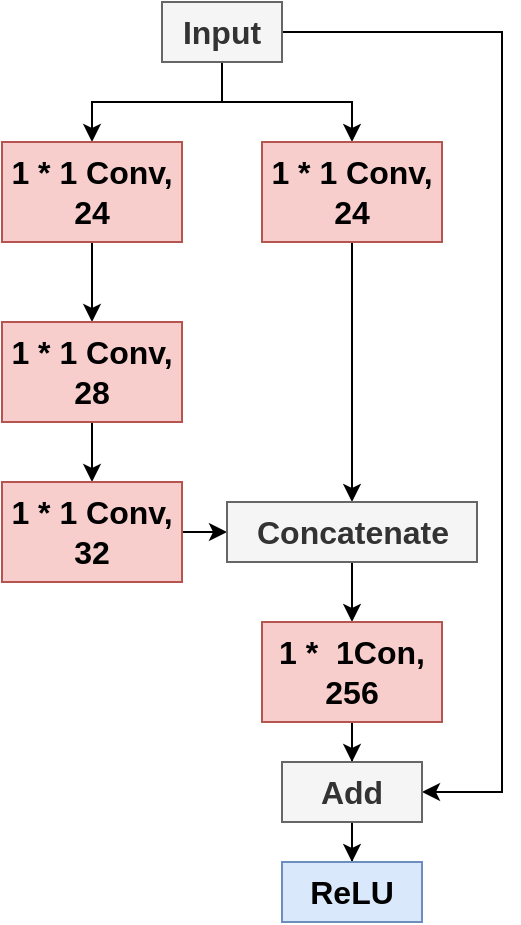<mxfile version="24.2.1" type="device">
  <diagram name="Page-1" id="gioJNTbegOXUDCjD5j6i">
    <mxGraphModel dx="686" dy="753" grid="1" gridSize="10" guides="1" tooltips="1" connect="1" arrows="1" fold="1" page="1" pageScale="1" pageWidth="827" pageHeight="1169" math="0" shadow="0">
      <root>
        <mxCell id="0" />
        <mxCell id="1" parent="0" />
        <mxCell id="On4kshNV5JQIj9pJB5Vx-5" value="" style="edgeStyle=orthogonalEdgeStyle;rounded=0;orthogonalLoop=1;jettySize=auto;html=1;" edge="1" parent="1" source="On4kshNV5JQIj9pJB5Vx-1" target="On4kshNV5JQIj9pJB5Vx-4">
          <mxGeometry relative="1" as="geometry" />
        </mxCell>
        <mxCell id="On4kshNV5JQIj9pJB5Vx-6" style="edgeStyle=orthogonalEdgeStyle;rounded=0;orthogonalLoop=1;jettySize=auto;html=1;exitX=0.5;exitY=1;exitDx=0;exitDy=0;entryX=0.5;entryY=0;entryDx=0;entryDy=0;" edge="1" parent="1" source="On4kshNV5JQIj9pJB5Vx-1" target="On4kshNV5JQIj9pJB5Vx-2">
          <mxGeometry relative="1" as="geometry" />
        </mxCell>
        <mxCell id="On4kshNV5JQIj9pJB5Vx-18" style="edgeStyle=orthogonalEdgeStyle;rounded=0;orthogonalLoop=1;jettySize=auto;html=1;exitX=1;exitY=0.5;exitDx=0;exitDy=0;entryX=1;entryY=0.5;entryDx=0;entryDy=0;" edge="1" parent="1" source="On4kshNV5JQIj9pJB5Vx-1" target="On4kshNV5JQIj9pJB5Vx-16">
          <mxGeometry relative="1" as="geometry">
            <Array as="points">
              <mxPoint x="500" y="105" />
              <mxPoint x="500" y="485" />
            </Array>
          </mxGeometry>
        </mxCell>
        <mxCell id="On4kshNV5JQIj9pJB5Vx-1" value="&lt;font style=&quot;font-size: 16px;&quot;&gt;&lt;b&gt;Input&lt;/b&gt;&lt;/font&gt;" style="rounded=0;whiteSpace=wrap;html=1;fillColor=#f5f5f5;fontColor=#333333;strokeColor=#666666;" vertex="1" parent="1">
          <mxGeometry x="330" y="90" width="60" height="30" as="geometry" />
        </mxCell>
        <mxCell id="On4kshNV5JQIj9pJB5Vx-8" value="" style="edgeStyle=orthogonalEdgeStyle;rounded=0;orthogonalLoop=1;jettySize=auto;html=1;" edge="1" parent="1" source="On4kshNV5JQIj9pJB5Vx-2" target="On4kshNV5JQIj9pJB5Vx-7">
          <mxGeometry relative="1" as="geometry" />
        </mxCell>
        <mxCell id="On4kshNV5JQIj9pJB5Vx-2" value="&lt;font style=&quot;font-size: 16px;&quot;&gt;&lt;b&gt;1 * 1 Conv, 24&lt;/b&gt;&lt;/font&gt;" style="rounded=0;whiteSpace=wrap;html=1;fillColor=#f8cecc;strokeColor=#b85450;" vertex="1" parent="1">
          <mxGeometry x="250" y="160" width="90" height="50" as="geometry" />
        </mxCell>
        <mxCell id="On4kshNV5JQIj9pJB5Vx-12" value="" style="edgeStyle=orthogonalEdgeStyle;rounded=0;orthogonalLoop=1;jettySize=auto;html=1;" edge="1" parent="1" source="On4kshNV5JQIj9pJB5Vx-4" target="On4kshNV5JQIj9pJB5Vx-11">
          <mxGeometry relative="1" as="geometry" />
        </mxCell>
        <mxCell id="On4kshNV5JQIj9pJB5Vx-4" value="&lt;font style=&quot;font-size: 16px;&quot;&gt;&lt;b&gt;1 * 1 Conv, 24&lt;/b&gt;&lt;/font&gt;" style="rounded=0;whiteSpace=wrap;html=1;fillColor=#f8cecc;strokeColor=#b85450;" vertex="1" parent="1">
          <mxGeometry x="380" y="160" width="90" height="50" as="geometry" />
        </mxCell>
        <mxCell id="On4kshNV5JQIj9pJB5Vx-10" value="" style="edgeStyle=orthogonalEdgeStyle;rounded=0;orthogonalLoop=1;jettySize=auto;html=1;" edge="1" parent="1" source="On4kshNV5JQIj9pJB5Vx-7" target="On4kshNV5JQIj9pJB5Vx-9">
          <mxGeometry relative="1" as="geometry" />
        </mxCell>
        <mxCell id="On4kshNV5JQIj9pJB5Vx-7" value="&lt;font style=&quot;font-size: 16px;&quot;&gt;&lt;b&gt;1 * 1 Conv, 28&lt;/b&gt;&lt;/font&gt;" style="rounded=0;whiteSpace=wrap;html=1;fillColor=#f8cecc;strokeColor=#b85450;" vertex="1" parent="1">
          <mxGeometry x="250" y="250" width="90" height="50" as="geometry" />
        </mxCell>
        <mxCell id="On4kshNV5JQIj9pJB5Vx-13" value="" style="edgeStyle=orthogonalEdgeStyle;rounded=0;orthogonalLoop=1;jettySize=auto;html=1;" edge="1" parent="1" source="On4kshNV5JQIj9pJB5Vx-9" target="On4kshNV5JQIj9pJB5Vx-11">
          <mxGeometry relative="1" as="geometry" />
        </mxCell>
        <mxCell id="On4kshNV5JQIj9pJB5Vx-9" value="&lt;font style=&quot;font-size: 16px;&quot;&gt;&lt;b&gt;1 * 1 Conv, 32&lt;/b&gt;&lt;/font&gt;" style="rounded=0;whiteSpace=wrap;html=1;fillColor=#f8cecc;strokeColor=#b85450;" vertex="1" parent="1">
          <mxGeometry x="250" y="330" width="90" height="50" as="geometry" />
        </mxCell>
        <mxCell id="On4kshNV5JQIj9pJB5Vx-15" value="" style="edgeStyle=orthogonalEdgeStyle;rounded=0;orthogonalLoop=1;jettySize=auto;html=1;" edge="1" parent="1" source="On4kshNV5JQIj9pJB5Vx-11" target="On4kshNV5JQIj9pJB5Vx-14">
          <mxGeometry relative="1" as="geometry" />
        </mxCell>
        <mxCell id="On4kshNV5JQIj9pJB5Vx-11" value="&lt;font style=&quot;font-size: 16px;&quot;&gt;&lt;b&gt;Concatenate&lt;/b&gt;&lt;/font&gt;" style="rounded=0;whiteSpace=wrap;html=1;fillColor=#f5f5f5;fontColor=#333333;strokeColor=#666666;" vertex="1" parent="1">
          <mxGeometry x="362.5" y="340" width="125" height="30" as="geometry" />
        </mxCell>
        <mxCell id="On4kshNV5JQIj9pJB5Vx-17" value="" style="edgeStyle=orthogonalEdgeStyle;rounded=0;orthogonalLoop=1;jettySize=auto;html=1;" edge="1" parent="1" source="On4kshNV5JQIj9pJB5Vx-14" target="On4kshNV5JQIj9pJB5Vx-16">
          <mxGeometry relative="1" as="geometry" />
        </mxCell>
        <mxCell id="On4kshNV5JQIj9pJB5Vx-14" value="&lt;span style=&quot;font-size: 16px;&quot;&gt;&lt;b&gt;1 *&amp;nbsp; 1Con, 256&lt;/b&gt;&lt;/span&gt;" style="rounded=0;whiteSpace=wrap;html=1;fillColor=#f8cecc;strokeColor=#b85450;" vertex="1" parent="1">
          <mxGeometry x="380" y="400" width="90" height="50" as="geometry" />
        </mxCell>
        <mxCell id="On4kshNV5JQIj9pJB5Vx-20" value="" style="edgeStyle=orthogonalEdgeStyle;rounded=0;orthogonalLoop=1;jettySize=auto;html=1;" edge="1" parent="1" source="On4kshNV5JQIj9pJB5Vx-16" target="On4kshNV5JQIj9pJB5Vx-19">
          <mxGeometry relative="1" as="geometry" />
        </mxCell>
        <mxCell id="On4kshNV5JQIj9pJB5Vx-16" value="&lt;span style=&quot;font-size: 16px;&quot;&gt;&lt;b&gt;Add&lt;/b&gt;&lt;/span&gt;" style="rounded=0;whiteSpace=wrap;html=1;fillColor=#f5f5f5;strokeColor=#666666;fontColor=#333333;" vertex="1" parent="1">
          <mxGeometry x="390" y="470" width="70" height="30" as="geometry" />
        </mxCell>
        <mxCell id="On4kshNV5JQIj9pJB5Vx-19" value="&lt;span style=&quot;font-size: 16px;&quot;&gt;&lt;b&gt;ReLU&lt;/b&gt;&lt;/span&gt;" style="rounded=0;whiteSpace=wrap;html=1;fillColor=#dae8fc;strokeColor=#6c8ebf;" vertex="1" parent="1">
          <mxGeometry x="390" y="520" width="70" height="30" as="geometry" />
        </mxCell>
      </root>
    </mxGraphModel>
  </diagram>
</mxfile>
